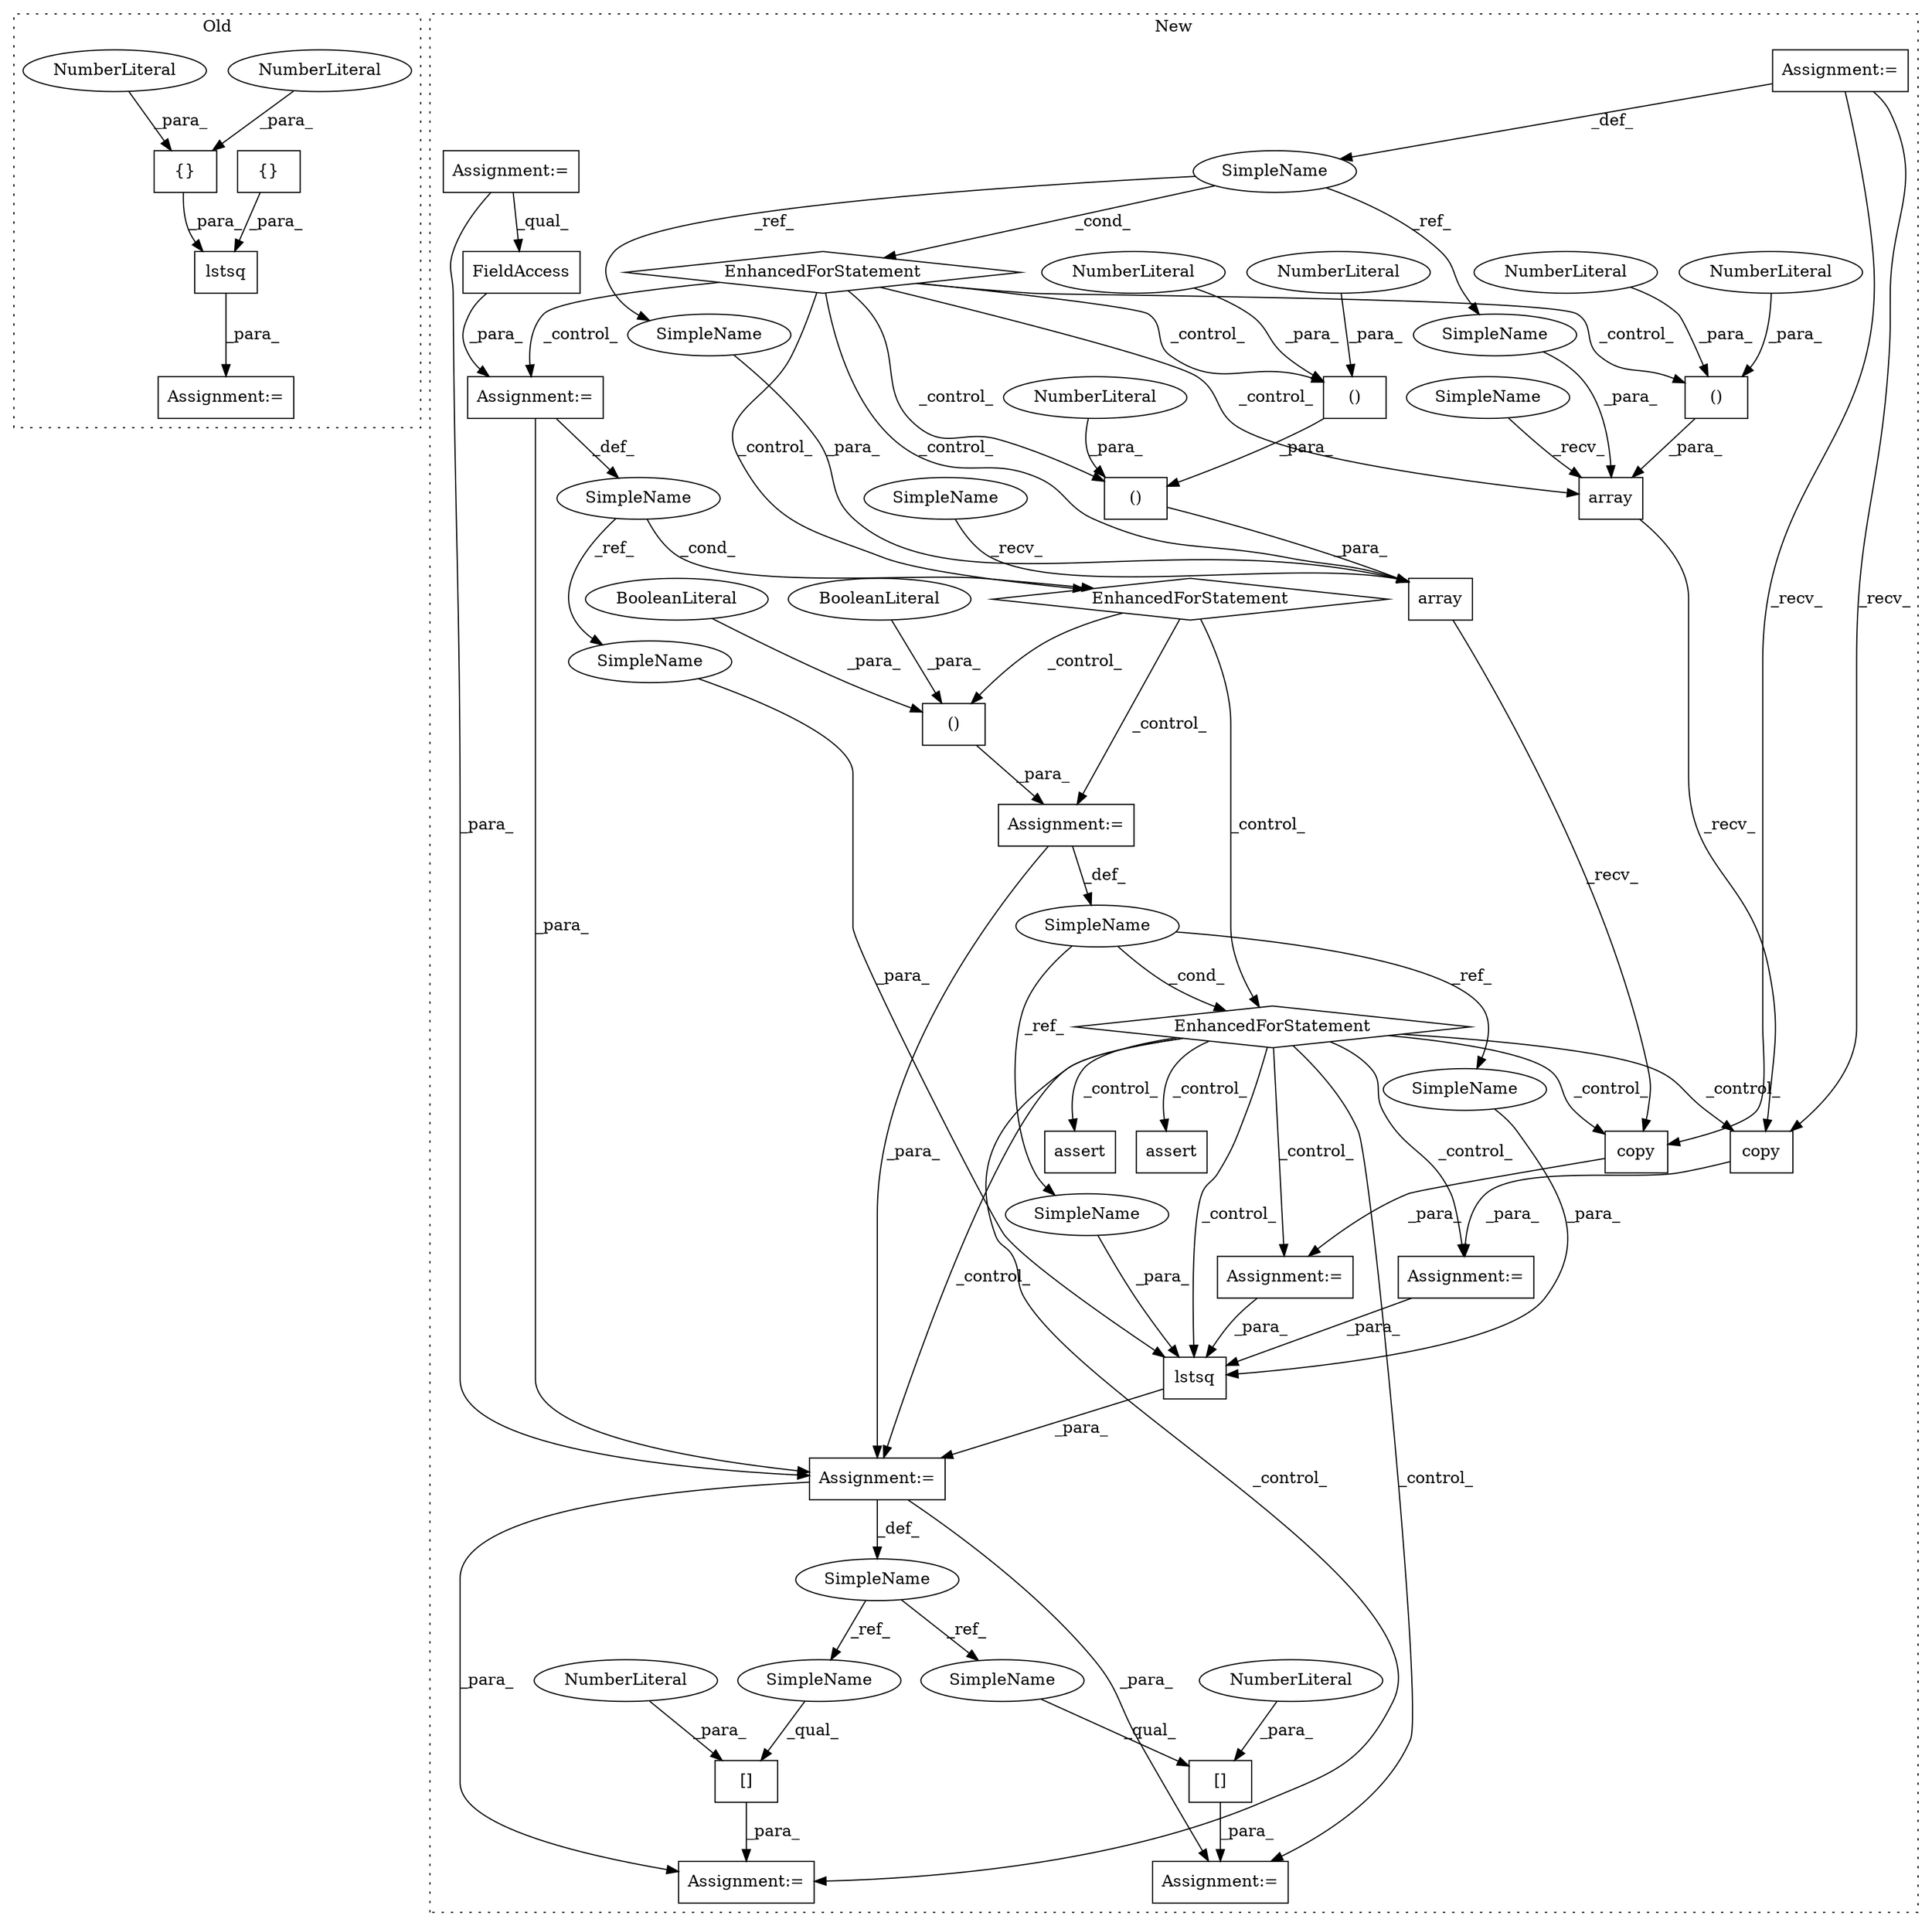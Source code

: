 digraph G {
subgraph cluster0 {
1 [label="lstsq" a="32" s="27727,27736" l="6,1" shape="box"];
10 [label="{}" a="4" s="27630,27646" l="1,1" shape="box"];
37 [label="Assignment:=" a="7" s="27725" l="2" shape="box"];
38 [label="{}" a="4" s="27664,27668" l="1,1" shape="box"];
39 [label="NumberLiteral" a="34" s="27665" l="1" shape="ellipse"];
40 [label="NumberLiteral" a="34" s="27667" l="1" shape="ellipse"];
label = "Old";
style="dotted";
}
subgraph cluster1 {
2 [label="array" a="32" s="30530,30637" l="19,1" shape="box"];
3 [label="()" a="106" s="30549" l="81" shape="box"];
4 [label="NumberLiteral" a="34" s="30578" l="1" shape="ellipse"];
5 [label="()" a="106" s="30600" l="29" shape="box"];
6 [label="[]" a="2" s="31047,31052" l="4,1" shape="box"];
7 [label="()" a="106" s="30900" l="22" shape="box"];
8 [label="[]" a="2" s="31067,31072" l="4,1" shape="box"];
9 [label="()" a="106" s="30667" l="15" shape="box"];
11 [label="NumberLiteral" a="34" s="30600" l="1" shape="ellipse"];
12 [label="NumberLiteral" a="34" s="30667" l="1" shape="ellipse"];
13 [label="NumberLiteral" a="34" s="30681" l="1" shape="ellipse"];
14 [label="NumberLiteral" a="34" s="30614" l="1" shape="ellipse"];
15 [label="NumberLiteral" a="34" s="31071" l="1" shape="ellipse"];
16 [label="NumberLiteral" a="34" s="31051" l="1" shape="ellipse"];
17 [label="SimpleName" a="42" s="30762" l="13" shape="ellipse"];
18 [label="EnhancedForStatement" a="70" s="30698,30802" l="57,2" shape="diamond"];
19 [label="array" a="32" s="30654,30689" l="13,1" shape="box"];
20 [label="EnhancedForStatement" a="70" s="30814,30922" l="61,3" shape="diamond"];
21 [label="BooleanLiteral" a="9" s="30900" l="4" shape="ellipse"];
22 [label="EnhancedForStatement" a="70" s="30436,30512" l="53,2" shape="diamond"];
23 [label="BooleanLiteral" a="9" s="30917" l="5" shape="ellipse"];
24 [label="SimpleName" a="42" s="30493" l="5" shape="ellipse"];
25 [label="SimpleName" a="42" s="30983" l="3" shape="ellipse"];
26 [label="SimpleName" a="42" s="30879" l="9" shape="ellipse"];
27 [label="assert" a="32" s="31085,31127" l="8,1" shape="box"];
28 [label="copy" a="32" s="30965" l="6" shape="box"];
29 [label="assert" a="32" s="31140,31339" l="16,1" shape="box"];
30 [label="copy" a="32" s="30942" l="6" shape="box"];
31 [label="lstsq" a="32" s="30987,31032" l="6,1" shape="box"];
32 [label="Assignment:=" a="7" s="30377" l="9" shape="box"];
33 [label="FieldAccess" a="22" s="30778" l="24" shape="box"];
34 [label="Assignment:=" a="7" s="30939" l="1" shape="box"];
35 [label="Assignment:=" a="7" s="30962" l="1" shape="box"];
36 [label="Assignment:=" a="7" s="30698,30802" l="57,2" shape="box"];
41 [label="Assignment:=" a="7" s="30986" l="1" shape="box"];
42 [label="Assignment:=" a="7" s="30814,30922" l="61,3" shape="box"];
43 [label="Assignment:=" a="7" s="30436,30512" l="53,2" shape="box"];
44 [label="Assignment:=" a="7" s="31046" l="1" shape="box"];
45 [label="Assignment:=" a="7" s="31066" l="1" shape="box"];
46 [label="SimpleName" a="42" s="30999" l="13" shape="ellipse"];
47 [label="SimpleName" a="42" s="31067" l="3" shape="ellipse"];
48 [label="SimpleName" a="42" s="31047" l="3" shape="ellipse"];
49 [label="SimpleName" a="42" s="30648" l="5" shape="ellipse"];
50 [label="SimpleName" a="42" s="30524" l="5" shape="ellipse"];
51 [label="SimpleName" a="42" s="31023" l="9" shape="ellipse"];
52 [label="SimpleName" a="42" s="31013" l="9" shape="ellipse"];
53 [label="SimpleName" a="42" s="30632" l="5" shape="ellipse"];
54 [label="SimpleName" a="42" s="30684" l="5" shape="ellipse"];
label = "New";
style="dotted";
}
1 -> 37 [label="_para_"];
2 -> 30 [label="_recv_"];
3 -> 2 [label="_para_"];
4 -> 3 [label="_para_"];
5 -> 3 [label="_para_"];
6 -> 44 [label="_para_"];
7 -> 42 [label="_para_"];
8 -> 45 [label="_para_"];
9 -> 19 [label="_para_"];
10 -> 1 [label="_para_"];
11 -> 5 [label="_para_"];
12 -> 9 [label="_para_"];
13 -> 9 [label="_para_"];
14 -> 5 [label="_para_"];
15 -> 8 [label="_para_"];
16 -> 6 [label="_para_"];
17 -> 18 [label="_cond_"];
17 -> 46 [label="_ref_"];
18 -> 42 [label="_control_"];
18 -> 7 [label="_control_"];
18 -> 20 [label="_control_"];
19 -> 28 [label="_recv_"];
20 -> 44 [label="_control_"];
20 -> 45 [label="_control_"];
20 -> 34 [label="_control_"];
20 -> 27 [label="_control_"];
20 -> 41 [label="_control_"];
20 -> 30 [label="_control_"];
20 -> 35 [label="_control_"];
20 -> 31 [label="_control_"];
20 -> 28 [label="_control_"];
20 -> 29 [label="_control_"];
21 -> 7 [label="_para_"];
22 -> 9 [label="_control_"];
22 -> 2 [label="_control_"];
22 -> 36 [label="_control_"];
22 -> 5 [label="_control_"];
22 -> 18 [label="_control_"];
22 -> 19 [label="_control_"];
22 -> 3 [label="_control_"];
23 -> 7 [label="_para_"];
24 -> 54 [label="_ref_"];
24 -> 53 [label="_ref_"];
24 -> 22 [label="_cond_"];
25 -> 47 [label="_ref_"];
25 -> 48 [label="_ref_"];
26 -> 20 [label="_cond_"];
26 -> 52 [label="_ref_"];
26 -> 51 [label="_ref_"];
28 -> 35 [label="_para_"];
30 -> 34 [label="_para_"];
31 -> 41 [label="_para_"];
32 -> 41 [label="_para_"];
32 -> 33 [label="_qual_"];
33 -> 36 [label="_para_"];
34 -> 31 [label="_para_"];
35 -> 31 [label="_para_"];
36 -> 17 [label="_def_"];
36 -> 41 [label="_para_"];
38 -> 1 [label="_para_"];
39 -> 38 [label="_para_"];
40 -> 38 [label="_para_"];
41 -> 44 [label="_para_"];
41 -> 45 [label="_para_"];
41 -> 25 [label="_def_"];
42 -> 41 [label="_para_"];
42 -> 26 [label="_def_"];
43 -> 28 [label="_recv_"];
43 -> 30 [label="_recv_"];
43 -> 24 [label="_def_"];
46 -> 31 [label="_para_"];
47 -> 8 [label="_qual_"];
48 -> 6 [label="_qual_"];
49 -> 19 [label="_recv_"];
50 -> 2 [label="_recv_"];
51 -> 31 [label="_para_"];
52 -> 31 [label="_para_"];
53 -> 2 [label="_para_"];
54 -> 19 [label="_para_"];
}